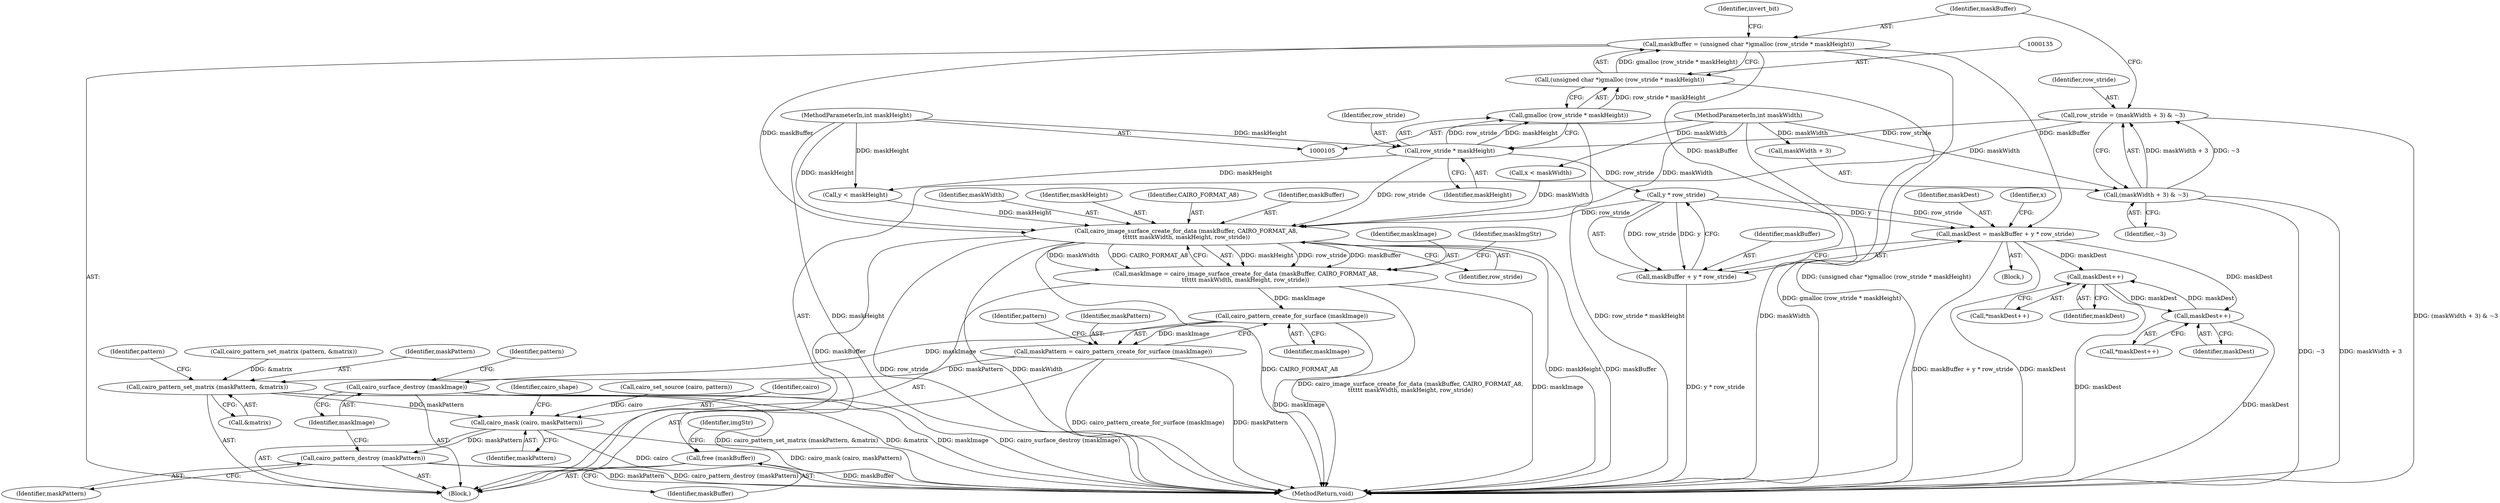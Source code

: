 digraph "1_poppler_7b2d314a61fd0e12f47c62996cb49ec0d1ba747a_2@integer" {
"1000132" [label="(Call,maskBuffer = (unsigned char *)gmalloc (row_stride * maskHeight))"];
"1000134" [label="(Call,(unsigned char *)gmalloc (row_stride * maskHeight))"];
"1000136" [label="(Call,gmalloc (row_stride * maskHeight))"];
"1000137" [label="(Call,row_stride * maskHeight)"];
"1000124" [label="(Call,row_stride = (maskWidth + 3) & ~3)"];
"1000126" [label="(Call,(maskWidth + 3) & ~3)"];
"1000113" [label="(MethodParameterIn,int maskWidth)"];
"1000114" [label="(MethodParameterIn,int maskHeight)"];
"1000166" [label="(Call,maskDest = maskBuffer + y * row_stride)"];
"1000191" [label="(Call,maskDest++)"];
"1000197" [label="(Call,maskDest++)"];
"1000168" [label="(Call,maskBuffer + y * row_stride)"];
"1000202" [label="(Call,cairo_image_surface_create_for_data (maskBuffer, CAIRO_FORMAT_A8,\n\t\t\t\t\t\t maskWidth, maskHeight, row_stride))"];
"1000200" [label="(Call,maskImage = cairo_image_surface_create_for_data (maskBuffer, CAIRO_FORMAT_A8,\n\t\t\t\t\t\t maskWidth, maskHeight, row_stride))"];
"1000298" [label="(Call,cairo_pattern_create_for_surface (maskImage))"];
"1000296" [label="(Call,maskPattern = cairo_pattern_create_for_surface (maskImage))"];
"1000328" [label="(Call,cairo_pattern_set_matrix (maskPattern, &matrix))"];
"1000338" [label="(Call,cairo_mask (cairo, maskPattern))"];
"1000352" [label="(Call,cairo_pattern_destroy (maskPattern))"];
"1000354" [label="(Call,cairo_surface_destroy (maskImage))"];
"1000362" [label="(Call,free (maskBuffer))"];
"1000139" [label="(Identifier,maskHeight)"];
"1000166" [label="(Call,maskDest = maskBuffer + y * row_stride)"];
"1000197" [label="(Call,maskDest++)"];
"1000126" [label="(Call,(maskWidth + 3) & ~3)"];
"1000175" [label="(Identifier,x)"];
"1000198" [label="(Identifier,maskDest)"];
"1000196" [label="(Call,*maskDest++)"];
"1000355" [label="(Identifier,maskImage)"];
"1000330" [label="(Call,&matrix)"];
"1000362" [label="(Call,free (maskBuffer))"];
"1000191" [label="(Call,maskDest++)"];
"1000335" [label="(Call,cairo_set_source (cairo, pattern))"];
"1000177" [label="(Call,x < maskWidth)"];
"1000130" [label="(Identifier,~3)"];
"1000137" [label="(Call,row_stride * maskHeight)"];
"1000167" [label="(Identifier,maskDest)"];
"1000297" [label="(Identifier,maskPattern)"];
"1000157" [label="(Call,y < maskHeight)"];
"1000205" [label="(Identifier,maskWidth)"];
"1000206" [label="(Identifier,maskHeight)"];
"1000204" [label="(Identifier,CAIRO_FORMAT_A8)"];
"1000113" [label="(MethodParameterIn,int maskWidth)"];
"1000340" [label="(Identifier,maskPattern)"];
"1000190" [label="(Call,*maskDest++)"];
"1000353" [label="(Identifier,maskPattern)"];
"1000136" [label="(Call,gmalloc (row_stride * maskHeight))"];
"1000138" [label="(Identifier,row_stride)"];
"1000148" [label="(Identifier,invert_bit)"];
"1000169" [label="(Identifier,maskBuffer)"];
"1000203" [label="(Identifier,maskBuffer)"];
"1000200" [label="(Call,maskImage = cairo_image_surface_create_for_data (maskBuffer, CAIRO_FORMAT_A8,\n\t\t\t\t\t\t maskWidth, maskHeight, row_stride))"];
"1000298" [label="(Call,cairo_pattern_create_for_surface (maskImage))"];
"1000299" [label="(Identifier,maskImage)"];
"1000354" [label="(Call,cairo_surface_destroy (maskImage))"];
"1000124" [label="(Call,row_stride = (maskWidth + 3) & ~3)"];
"1000324" [label="(Call,cairo_pattern_set_matrix (pattern, &matrix))"];
"1000133" [label="(Identifier,maskBuffer)"];
"1000207" [label="(Identifier,row_stride)"];
"1000125" [label="(Identifier,row_stride)"];
"1000127" [label="(Call,maskWidth + 3)"];
"1000162" [label="(Block,)"];
"1000168" [label="(Call,maskBuffer + y * row_stride)"];
"1000202" [label="(Call,cairo_image_surface_create_for_data (maskBuffer, CAIRO_FORMAT_A8,\n\t\t\t\t\t\t maskWidth, maskHeight, row_stride))"];
"1000116" [label="(Block,)"];
"1000329" [label="(Identifier,maskPattern)"];
"1000338" [label="(Call,cairo_mask (cairo, maskPattern))"];
"1000201" [label="(Identifier,maskImage)"];
"1000365" [label="(Identifier,imgStr)"];
"1000134" [label="(Call,(unsigned char *)gmalloc (row_stride * maskHeight))"];
"1000192" [label="(Identifier,maskDest)"];
"1000132" [label="(Call,maskBuffer = (unsigned char *)gmalloc (row_stride * maskHeight))"];
"1000114" [label="(MethodParameterIn,int maskHeight)"];
"1000170" [label="(Call,y * row_stride)"];
"1000357" [label="(Identifier,pattern)"];
"1000333" [label="(Identifier,pattern)"];
"1000209" [label="(Identifier,maskImgStr)"];
"1000339" [label="(Identifier,cairo)"];
"1000328" [label="(Call,cairo_pattern_set_matrix (maskPattern, &matrix))"];
"1000352" [label="(Call,cairo_pattern_destroy (maskPattern))"];
"1000363" [label="(Identifier,maskBuffer)"];
"1000302" [label="(Identifier,pattern)"];
"1000342" [label="(Identifier,cairo_shape)"];
"1000366" [label="(MethodReturn,void)"];
"1000296" [label="(Call,maskPattern = cairo_pattern_create_for_surface (maskImage))"];
"1000132" -> "1000116"  [label="AST: "];
"1000132" -> "1000134"  [label="CFG: "];
"1000133" -> "1000132"  [label="AST: "];
"1000134" -> "1000132"  [label="AST: "];
"1000148" -> "1000132"  [label="CFG: "];
"1000132" -> "1000366"  [label="DDG: (unsigned char *)gmalloc (row_stride * maskHeight)"];
"1000134" -> "1000132"  [label="DDG: gmalloc (row_stride * maskHeight)"];
"1000132" -> "1000166"  [label="DDG: maskBuffer"];
"1000132" -> "1000168"  [label="DDG: maskBuffer"];
"1000132" -> "1000202"  [label="DDG: maskBuffer"];
"1000134" -> "1000136"  [label="CFG: "];
"1000135" -> "1000134"  [label="AST: "];
"1000136" -> "1000134"  [label="AST: "];
"1000134" -> "1000366"  [label="DDG: gmalloc (row_stride * maskHeight)"];
"1000136" -> "1000134"  [label="DDG: row_stride * maskHeight"];
"1000136" -> "1000137"  [label="CFG: "];
"1000137" -> "1000136"  [label="AST: "];
"1000136" -> "1000366"  [label="DDG: row_stride * maskHeight"];
"1000137" -> "1000136"  [label="DDG: row_stride"];
"1000137" -> "1000136"  [label="DDG: maskHeight"];
"1000137" -> "1000139"  [label="CFG: "];
"1000138" -> "1000137"  [label="AST: "];
"1000139" -> "1000137"  [label="AST: "];
"1000124" -> "1000137"  [label="DDG: row_stride"];
"1000114" -> "1000137"  [label="DDG: maskHeight"];
"1000137" -> "1000157"  [label="DDG: maskHeight"];
"1000137" -> "1000170"  [label="DDG: row_stride"];
"1000137" -> "1000202"  [label="DDG: row_stride"];
"1000124" -> "1000116"  [label="AST: "];
"1000124" -> "1000126"  [label="CFG: "];
"1000125" -> "1000124"  [label="AST: "];
"1000126" -> "1000124"  [label="AST: "];
"1000133" -> "1000124"  [label="CFG: "];
"1000124" -> "1000366"  [label="DDG: (maskWidth + 3) & ~3"];
"1000126" -> "1000124"  [label="DDG: maskWidth + 3"];
"1000126" -> "1000124"  [label="DDG: ~3"];
"1000126" -> "1000130"  [label="CFG: "];
"1000127" -> "1000126"  [label="AST: "];
"1000130" -> "1000126"  [label="AST: "];
"1000126" -> "1000366"  [label="DDG: ~3"];
"1000126" -> "1000366"  [label="DDG: maskWidth + 3"];
"1000113" -> "1000126"  [label="DDG: maskWidth"];
"1000113" -> "1000105"  [label="AST: "];
"1000113" -> "1000366"  [label="DDG: maskWidth"];
"1000113" -> "1000127"  [label="DDG: maskWidth"];
"1000113" -> "1000177"  [label="DDG: maskWidth"];
"1000113" -> "1000202"  [label="DDG: maskWidth"];
"1000114" -> "1000105"  [label="AST: "];
"1000114" -> "1000366"  [label="DDG: maskHeight"];
"1000114" -> "1000157"  [label="DDG: maskHeight"];
"1000114" -> "1000202"  [label="DDG: maskHeight"];
"1000166" -> "1000162"  [label="AST: "];
"1000166" -> "1000168"  [label="CFG: "];
"1000167" -> "1000166"  [label="AST: "];
"1000168" -> "1000166"  [label="AST: "];
"1000175" -> "1000166"  [label="CFG: "];
"1000166" -> "1000366"  [label="DDG: maskBuffer + y * row_stride"];
"1000166" -> "1000366"  [label="DDG: maskDest"];
"1000170" -> "1000166"  [label="DDG: y"];
"1000170" -> "1000166"  [label="DDG: row_stride"];
"1000166" -> "1000191"  [label="DDG: maskDest"];
"1000166" -> "1000197"  [label="DDG: maskDest"];
"1000191" -> "1000190"  [label="AST: "];
"1000191" -> "1000192"  [label="CFG: "];
"1000192" -> "1000191"  [label="AST: "];
"1000190" -> "1000191"  [label="CFG: "];
"1000191" -> "1000366"  [label="DDG: maskDest"];
"1000197" -> "1000191"  [label="DDG: maskDest"];
"1000191" -> "1000197"  [label="DDG: maskDest"];
"1000197" -> "1000196"  [label="AST: "];
"1000197" -> "1000198"  [label="CFG: "];
"1000198" -> "1000197"  [label="AST: "];
"1000196" -> "1000197"  [label="CFG: "];
"1000197" -> "1000366"  [label="DDG: maskDest"];
"1000168" -> "1000170"  [label="CFG: "];
"1000169" -> "1000168"  [label="AST: "];
"1000170" -> "1000168"  [label="AST: "];
"1000168" -> "1000366"  [label="DDG: y * row_stride"];
"1000170" -> "1000168"  [label="DDG: y"];
"1000170" -> "1000168"  [label="DDG: row_stride"];
"1000202" -> "1000200"  [label="AST: "];
"1000202" -> "1000207"  [label="CFG: "];
"1000203" -> "1000202"  [label="AST: "];
"1000204" -> "1000202"  [label="AST: "];
"1000205" -> "1000202"  [label="AST: "];
"1000206" -> "1000202"  [label="AST: "];
"1000207" -> "1000202"  [label="AST: "];
"1000200" -> "1000202"  [label="CFG: "];
"1000202" -> "1000366"  [label="DDG: maskHeight"];
"1000202" -> "1000366"  [label="DDG: maskBuffer"];
"1000202" -> "1000366"  [label="DDG: row_stride"];
"1000202" -> "1000366"  [label="DDG: maskWidth"];
"1000202" -> "1000366"  [label="DDG: CAIRO_FORMAT_A8"];
"1000202" -> "1000200"  [label="DDG: maskHeight"];
"1000202" -> "1000200"  [label="DDG: row_stride"];
"1000202" -> "1000200"  [label="DDG: maskBuffer"];
"1000202" -> "1000200"  [label="DDG: maskWidth"];
"1000202" -> "1000200"  [label="DDG: CAIRO_FORMAT_A8"];
"1000177" -> "1000202"  [label="DDG: maskWidth"];
"1000157" -> "1000202"  [label="DDG: maskHeight"];
"1000170" -> "1000202"  [label="DDG: row_stride"];
"1000202" -> "1000362"  [label="DDG: maskBuffer"];
"1000200" -> "1000116"  [label="AST: "];
"1000201" -> "1000200"  [label="AST: "];
"1000209" -> "1000200"  [label="CFG: "];
"1000200" -> "1000366"  [label="DDG: maskImage"];
"1000200" -> "1000366"  [label="DDG: cairo_image_surface_create_for_data (maskBuffer, CAIRO_FORMAT_A8,\n\t\t\t\t\t\t maskWidth, maskHeight, row_stride)"];
"1000200" -> "1000298"  [label="DDG: maskImage"];
"1000298" -> "1000296"  [label="AST: "];
"1000298" -> "1000299"  [label="CFG: "];
"1000299" -> "1000298"  [label="AST: "];
"1000296" -> "1000298"  [label="CFG: "];
"1000298" -> "1000366"  [label="DDG: maskImage"];
"1000298" -> "1000296"  [label="DDG: maskImage"];
"1000298" -> "1000354"  [label="DDG: maskImage"];
"1000296" -> "1000116"  [label="AST: "];
"1000297" -> "1000296"  [label="AST: "];
"1000302" -> "1000296"  [label="CFG: "];
"1000296" -> "1000366"  [label="DDG: cairo_pattern_create_for_surface (maskImage)"];
"1000296" -> "1000366"  [label="DDG: maskPattern"];
"1000296" -> "1000328"  [label="DDG: maskPattern"];
"1000328" -> "1000116"  [label="AST: "];
"1000328" -> "1000330"  [label="CFG: "];
"1000329" -> "1000328"  [label="AST: "];
"1000330" -> "1000328"  [label="AST: "];
"1000333" -> "1000328"  [label="CFG: "];
"1000328" -> "1000366"  [label="DDG: cairo_pattern_set_matrix (maskPattern, &matrix)"];
"1000328" -> "1000366"  [label="DDG: &matrix"];
"1000324" -> "1000328"  [label="DDG: &matrix"];
"1000328" -> "1000338"  [label="DDG: maskPattern"];
"1000338" -> "1000116"  [label="AST: "];
"1000338" -> "1000340"  [label="CFG: "];
"1000339" -> "1000338"  [label="AST: "];
"1000340" -> "1000338"  [label="AST: "];
"1000342" -> "1000338"  [label="CFG: "];
"1000338" -> "1000366"  [label="DDG: cairo"];
"1000338" -> "1000366"  [label="DDG: cairo_mask (cairo, maskPattern)"];
"1000335" -> "1000338"  [label="DDG: cairo"];
"1000338" -> "1000352"  [label="DDG: maskPattern"];
"1000352" -> "1000116"  [label="AST: "];
"1000352" -> "1000353"  [label="CFG: "];
"1000353" -> "1000352"  [label="AST: "];
"1000355" -> "1000352"  [label="CFG: "];
"1000352" -> "1000366"  [label="DDG: maskPattern"];
"1000352" -> "1000366"  [label="DDG: cairo_pattern_destroy (maskPattern)"];
"1000354" -> "1000116"  [label="AST: "];
"1000354" -> "1000355"  [label="CFG: "];
"1000355" -> "1000354"  [label="AST: "];
"1000357" -> "1000354"  [label="CFG: "];
"1000354" -> "1000366"  [label="DDG: cairo_surface_destroy (maskImage)"];
"1000354" -> "1000366"  [label="DDG: maskImage"];
"1000362" -> "1000116"  [label="AST: "];
"1000362" -> "1000363"  [label="CFG: "];
"1000363" -> "1000362"  [label="AST: "];
"1000365" -> "1000362"  [label="CFG: "];
"1000362" -> "1000366"  [label="DDG: maskBuffer"];
}
